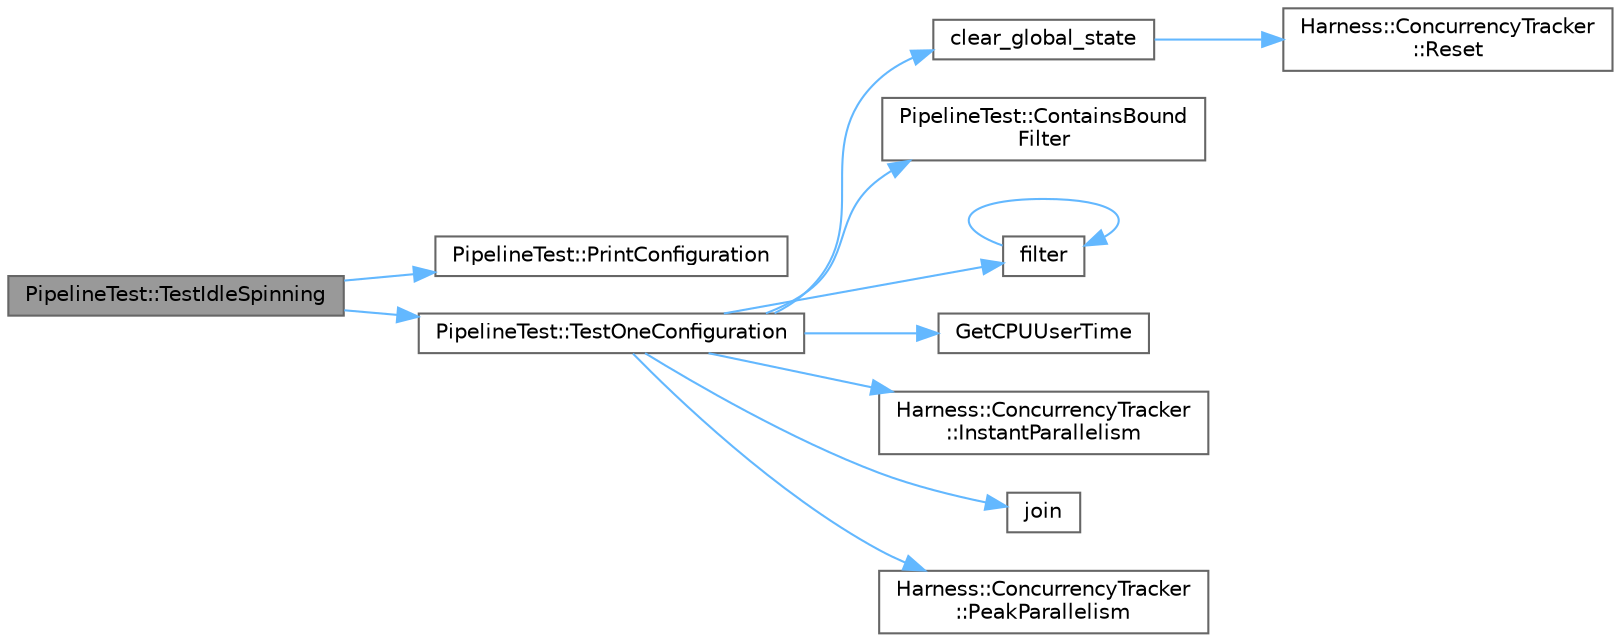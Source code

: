 digraph "PipelineTest::TestIdleSpinning"
{
 // LATEX_PDF_SIZE
  bgcolor="transparent";
  edge [fontname=Helvetica,fontsize=10,labelfontname=Helvetica,labelfontsize=10];
  node [fontname=Helvetica,fontsize=10,shape=box,height=0.2,width=0.4];
  rankdir="LR";
  Node1 [id="Node000001",label="PipelineTest::TestIdleSpinning",height=0.2,width=0.4,color="gray40", fillcolor="grey60", style="filled", fontcolor="black",tooltip=" "];
  Node1 -> Node2 [id="edge1_Node000001_Node000002",color="steelblue1",style="solid",tooltip=" "];
  Node2 [id="Node000002",label="PipelineTest::PrintConfiguration",height=0.2,width=0.4,color="grey40", fillcolor="white", style="filled",URL="$class_pipeline_test.html#a77818acb4952b8ef9d718c44f8c77838",tooltip=" "];
  Node1 -> Node3 [id="edge2_Node000001_Node000003",color="steelblue1",style="solid",tooltip=" "];
  Node3 [id="Node000003",label="PipelineTest::TestOneConfiguration",height=0.2,width=0.4,color="grey40", fillcolor="white", style="filled",URL="$class_pipeline_test.html#ac7debdfdb7a31a646c8803025e46760a",tooltip=" "];
  Node3 -> Node4 [id="edge3_Node000003_Node000004",color="steelblue1",style="solid",tooltip=" "];
  Node4 [id="Node000004",label="clear_global_state",height=0.2,width=0.4,color="grey40", fillcolor="white", style="filled",URL="$test__pipeline__with__tbf_8cpp.html#a02309bb2f44301032d359a5476fd88df",tooltip=" "];
  Node4 -> Node5 [id="edge4_Node000004_Node000005",color="steelblue1",style="solid",tooltip=" "];
  Node5 [id="Node000005",label="Harness::ConcurrencyTracker\l::Reset",height=0.2,width=0.4,color="grey40", fillcolor="white", style="filled",URL="$class_harness_1_1_concurrency_tracker.html#a246884e98e5a47fe34ec60da871fb43b",tooltip=" "];
  Node3 -> Node6 [id="edge5_Node000003_Node000006",color="steelblue1",style="solid",tooltip=" "];
  Node6 [id="Node000006",label="PipelineTest::ContainsBound\lFilter",height=0.2,width=0.4,color="grey40", fillcolor="white", style="filled",URL="$class_pipeline_test.html#a4c8db5f085d4fcdf4ce59bc620c12694",tooltip=" "];
  Node3 -> Node7 [id="edge6_Node000003_Node000007",color="steelblue1",style="solid",tooltip=" "];
  Node7 [id="Node000007",label="filter",height=0.2,width=0.4,color="grey40", fillcolor="white", style="filled",URL="$spine-cocos2dx_8cpp.html#ae976ff2ddeccb72b53e8f53775044589",tooltip=" "];
  Node7 -> Node7 [id="edge7_Node000007_Node000007",color="steelblue1",style="solid",tooltip=" "];
  Node3 -> Node8 [id="edge8_Node000003_Node000008",color="steelblue1",style="solid",tooltip=" "];
  Node8 [id="Node000008",label="GetCPUUserTime",height=0.2,width=0.4,color="grey40", fillcolor="white", style="filled",URL="$harness__cpu_8h.html#aede41842b0757f853270009f4c4e3bea",tooltip="Return time (in seconds) spent by the current process in user mode."];
  Node3 -> Node9 [id="edge9_Node000003_Node000009",color="steelblue1",style="solid",tooltip=" "];
  Node9 [id="Node000009",label="Harness::ConcurrencyTracker\l::InstantParallelism",height=0.2,width=0.4,color="grey40", fillcolor="white", style="filled",URL="$class_harness_1_1_concurrency_tracker.html#ad84970a85fe942c5cda5380fd09dee34",tooltip=" "];
  Node3 -> Node10 [id="edge10_Node000003_Node000010",color="steelblue1",style="solid",tooltip=" "];
  Node10 [id="Node000010",label="join",height=0.2,width=0.4,color="grey40", fillcolor="white", style="filled",URL="$bundled_2ranges_8h.html#a703e3555a519a55eae7986580660994c",tooltip=" "];
  Node3 -> Node11 [id="edge11_Node000003_Node000011",color="steelblue1",style="solid",tooltip=" "];
  Node11 [id="Node000011",label="Harness::ConcurrencyTracker\l::PeakParallelism",height=0.2,width=0.4,color="grey40", fillcolor="white", style="filled",URL="$class_harness_1_1_concurrency_tracker.html#ab30286b932e0856c8329a059b3875b38",tooltip=" "];
}

